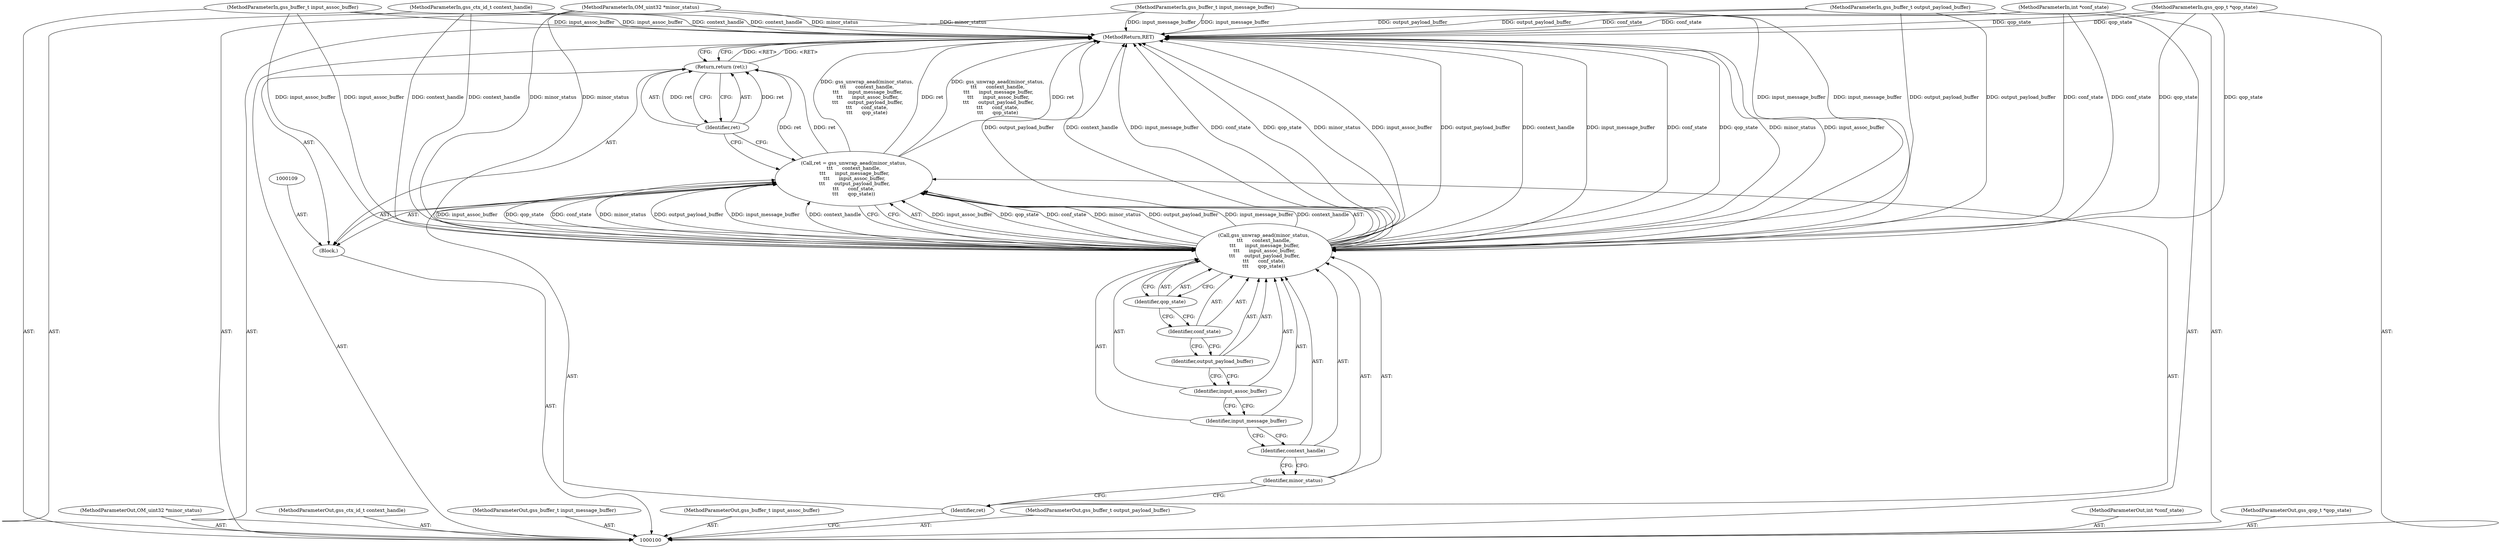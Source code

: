 digraph "1_krb5_b51b33f2bc5d1497ddf5bd107f791c101695000d_19" {
"1000122" [label="(MethodReturn,RET)"];
"1000101" [label="(MethodParameterIn,OM_uint32 *minor_status)"];
"1000147" [label="(MethodParameterOut,OM_uint32 *minor_status)"];
"1000110" [label="(Call,ret = gss_unwrap_aead(minor_status,\n\t\t\t      context_handle,\n \t\t\t      input_message_buffer,\n \t\t\t      input_assoc_buffer,\n \t\t\t      output_payload_buffer,\n\t\t\t      conf_state,\n\t\t\t      qop_state))"];
"1000111" [label="(Identifier,ret)"];
"1000113" [label="(Identifier,minor_status)"];
"1000112" [label="(Call,gss_unwrap_aead(minor_status,\n\t\t\t      context_handle,\n \t\t\t      input_message_buffer,\n \t\t\t      input_assoc_buffer,\n \t\t\t      output_payload_buffer,\n\t\t\t      conf_state,\n\t\t\t      qop_state))"];
"1000114" [label="(Identifier,context_handle)"];
"1000115" [label="(Identifier,input_message_buffer)"];
"1000116" [label="(Identifier,input_assoc_buffer)"];
"1000117" [label="(Identifier,output_payload_buffer)"];
"1000118" [label="(Identifier,conf_state)"];
"1000119" [label="(Identifier,qop_state)"];
"1000120" [label="(Return,return (ret);)"];
"1000121" [label="(Identifier,ret)"];
"1000102" [label="(MethodParameterIn,gss_ctx_id_t context_handle)"];
"1000148" [label="(MethodParameterOut,gss_ctx_id_t context_handle)"];
"1000103" [label="(MethodParameterIn,gss_buffer_t input_message_buffer)"];
"1000149" [label="(MethodParameterOut,gss_buffer_t input_message_buffer)"];
"1000104" [label="(MethodParameterIn,gss_buffer_t input_assoc_buffer)"];
"1000150" [label="(MethodParameterOut,gss_buffer_t input_assoc_buffer)"];
"1000105" [label="(MethodParameterIn,gss_buffer_t output_payload_buffer)"];
"1000151" [label="(MethodParameterOut,gss_buffer_t output_payload_buffer)"];
"1000106" [label="(MethodParameterIn,int *conf_state)"];
"1000152" [label="(MethodParameterOut,int *conf_state)"];
"1000107" [label="(MethodParameterIn,gss_qop_t *qop_state)"];
"1000153" [label="(MethodParameterOut,gss_qop_t *qop_state)"];
"1000108" [label="(Block,)"];
"1000122" -> "1000100"  [label="AST: "];
"1000122" -> "1000120"  [label="CFG: "];
"1000112" -> "1000122"  [label="DDG: output_payload_buffer"];
"1000112" -> "1000122"  [label="DDG: context_handle"];
"1000112" -> "1000122"  [label="DDG: input_message_buffer"];
"1000112" -> "1000122"  [label="DDG: conf_state"];
"1000112" -> "1000122"  [label="DDG: qop_state"];
"1000112" -> "1000122"  [label="DDG: minor_status"];
"1000112" -> "1000122"  [label="DDG: input_assoc_buffer"];
"1000107" -> "1000122"  [label="DDG: qop_state"];
"1000104" -> "1000122"  [label="DDG: input_assoc_buffer"];
"1000105" -> "1000122"  [label="DDG: output_payload_buffer"];
"1000103" -> "1000122"  [label="DDG: input_message_buffer"];
"1000106" -> "1000122"  [label="DDG: conf_state"];
"1000102" -> "1000122"  [label="DDG: context_handle"];
"1000110" -> "1000122"  [label="DDG: gss_unwrap_aead(minor_status,\n\t\t\t      context_handle,\n \t\t\t      input_message_buffer,\n \t\t\t      input_assoc_buffer,\n \t\t\t      output_payload_buffer,\n\t\t\t      conf_state,\n\t\t\t      qop_state)"];
"1000110" -> "1000122"  [label="DDG: ret"];
"1000101" -> "1000122"  [label="DDG: minor_status"];
"1000120" -> "1000122"  [label="DDG: <RET>"];
"1000101" -> "1000100"  [label="AST: "];
"1000101" -> "1000122"  [label="DDG: minor_status"];
"1000101" -> "1000112"  [label="DDG: minor_status"];
"1000147" -> "1000100"  [label="AST: "];
"1000110" -> "1000108"  [label="AST: "];
"1000110" -> "1000112"  [label="CFG: "];
"1000111" -> "1000110"  [label="AST: "];
"1000112" -> "1000110"  [label="AST: "];
"1000121" -> "1000110"  [label="CFG: "];
"1000110" -> "1000122"  [label="DDG: gss_unwrap_aead(minor_status,\n\t\t\t      context_handle,\n \t\t\t      input_message_buffer,\n \t\t\t      input_assoc_buffer,\n \t\t\t      output_payload_buffer,\n\t\t\t      conf_state,\n\t\t\t      qop_state)"];
"1000110" -> "1000122"  [label="DDG: ret"];
"1000112" -> "1000110"  [label="DDG: input_assoc_buffer"];
"1000112" -> "1000110"  [label="DDG: qop_state"];
"1000112" -> "1000110"  [label="DDG: conf_state"];
"1000112" -> "1000110"  [label="DDG: minor_status"];
"1000112" -> "1000110"  [label="DDG: output_payload_buffer"];
"1000112" -> "1000110"  [label="DDG: input_message_buffer"];
"1000112" -> "1000110"  [label="DDG: context_handle"];
"1000110" -> "1000120"  [label="DDG: ret"];
"1000111" -> "1000110"  [label="AST: "];
"1000111" -> "1000100"  [label="CFG: "];
"1000113" -> "1000111"  [label="CFG: "];
"1000113" -> "1000112"  [label="AST: "];
"1000113" -> "1000111"  [label="CFG: "];
"1000114" -> "1000113"  [label="CFG: "];
"1000112" -> "1000110"  [label="AST: "];
"1000112" -> "1000119"  [label="CFG: "];
"1000113" -> "1000112"  [label="AST: "];
"1000114" -> "1000112"  [label="AST: "];
"1000115" -> "1000112"  [label="AST: "];
"1000116" -> "1000112"  [label="AST: "];
"1000117" -> "1000112"  [label="AST: "];
"1000118" -> "1000112"  [label="AST: "];
"1000119" -> "1000112"  [label="AST: "];
"1000110" -> "1000112"  [label="CFG: "];
"1000112" -> "1000122"  [label="DDG: output_payload_buffer"];
"1000112" -> "1000122"  [label="DDG: context_handle"];
"1000112" -> "1000122"  [label="DDG: input_message_buffer"];
"1000112" -> "1000122"  [label="DDG: conf_state"];
"1000112" -> "1000122"  [label="DDG: qop_state"];
"1000112" -> "1000122"  [label="DDG: minor_status"];
"1000112" -> "1000122"  [label="DDG: input_assoc_buffer"];
"1000112" -> "1000110"  [label="DDG: input_assoc_buffer"];
"1000112" -> "1000110"  [label="DDG: qop_state"];
"1000112" -> "1000110"  [label="DDG: conf_state"];
"1000112" -> "1000110"  [label="DDG: minor_status"];
"1000112" -> "1000110"  [label="DDG: output_payload_buffer"];
"1000112" -> "1000110"  [label="DDG: input_message_buffer"];
"1000112" -> "1000110"  [label="DDG: context_handle"];
"1000101" -> "1000112"  [label="DDG: minor_status"];
"1000102" -> "1000112"  [label="DDG: context_handle"];
"1000103" -> "1000112"  [label="DDG: input_message_buffer"];
"1000104" -> "1000112"  [label="DDG: input_assoc_buffer"];
"1000105" -> "1000112"  [label="DDG: output_payload_buffer"];
"1000106" -> "1000112"  [label="DDG: conf_state"];
"1000107" -> "1000112"  [label="DDG: qop_state"];
"1000114" -> "1000112"  [label="AST: "];
"1000114" -> "1000113"  [label="CFG: "];
"1000115" -> "1000114"  [label="CFG: "];
"1000115" -> "1000112"  [label="AST: "];
"1000115" -> "1000114"  [label="CFG: "];
"1000116" -> "1000115"  [label="CFG: "];
"1000116" -> "1000112"  [label="AST: "];
"1000116" -> "1000115"  [label="CFG: "];
"1000117" -> "1000116"  [label="CFG: "];
"1000117" -> "1000112"  [label="AST: "];
"1000117" -> "1000116"  [label="CFG: "];
"1000118" -> "1000117"  [label="CFG: "];
"1000118" -> "1000112"  [label="AST: "];
"1000118" -> "1000117"  [label="CFG: "];
"1000119" -> "1000118"  [label="CFG: "];
"1000119" -> "1000112"  [label="AST: "];
"1000119" -> "1000118"  [label="CFG: "];
"1000112" -> "1000119"  [label="CFG: "];
"1000120" -> "1000108"  [label="AST: "];
"1000120" -> "1000121"  [label="CFG: "];
"1000121" -> "1000120"  [label="AST: "];
"1000122" -> "1000120"  [label="CFG: "];
"1000120" -> "1000122"  [label="DDG: <RET>"];
"1000121" -> "1000120"  [label="DDG: ret"];
"1000110" -> "1000120"  [label="DDG: ret"];
"1000121" -> "1000120"  [label="AST: "];
"1000121" -> "1000110"  [label="CFG: "];
"1000120" -> "1000121"  [label="CFG: "];
"1000121" -> "1000120"  [label="DDG: ret"];
"1000102" -> "1000100"  [label="AST: "];
"1000102" -> "1000122"  [label="DDG: context_handle"];
"1000102" -> "1000112"  [label="DDG: context_handle"];
"1000148" -> "1000100"  [label="AST: "];
"1000103" -> "1000100"  [label="AST: "];
"1000103" -> "1000122"  [label="DDG: input_message_buffer"];
"1000103" -> "1000112"  [label="DDG: input_message_buffer"];
"1000149" -> "1000100"  [label="AST: "];
"1000104" -> "1000100"  [label="AST: "];
"1000104" -> "1000122"  [label="DDG: input_assoc_buffer"];
"1000104" -> "1000112"  [label="DDG: input_assoc_buffer"];
"1000150" -> "1000100"  [label="AST: "];
"1000105" -> "1000100"  [label="AST: "];
"1000105" -> "1000122"  [label="DDG: output_payload_buffer"];
"1000105" -> "1000112"  [label="DDG: output_payload_buffer"];
"1000151" -> "1000100"  [label="AST: "];
"1000106" -> "1000100"  [label="AST: "];
"1000106" -> "1000122"  [label="DDG: conf_state"];
"1000106" -> "1000112"  [label="DDG: conf_state"];
"1000152" -> "1000100"  [label="AST: "];
"1000107" -> "1000100"  [label="AST: "];
"1000107" -> "1000122"  [label="DDG: qop_state"];
"1000107" -> "1000112"  [label="DDG: qop_state"];
"1000153" -> "1000100"  [label="AST: "];
"1000108" -> "1000100"  [label="AST: "];
"1000109" -> "1000108"  [label="AST: "];
"1000110" -> "1000108"  [label="AST: "];
"1000120" -> "1000108"  [label="AST: "];
}
